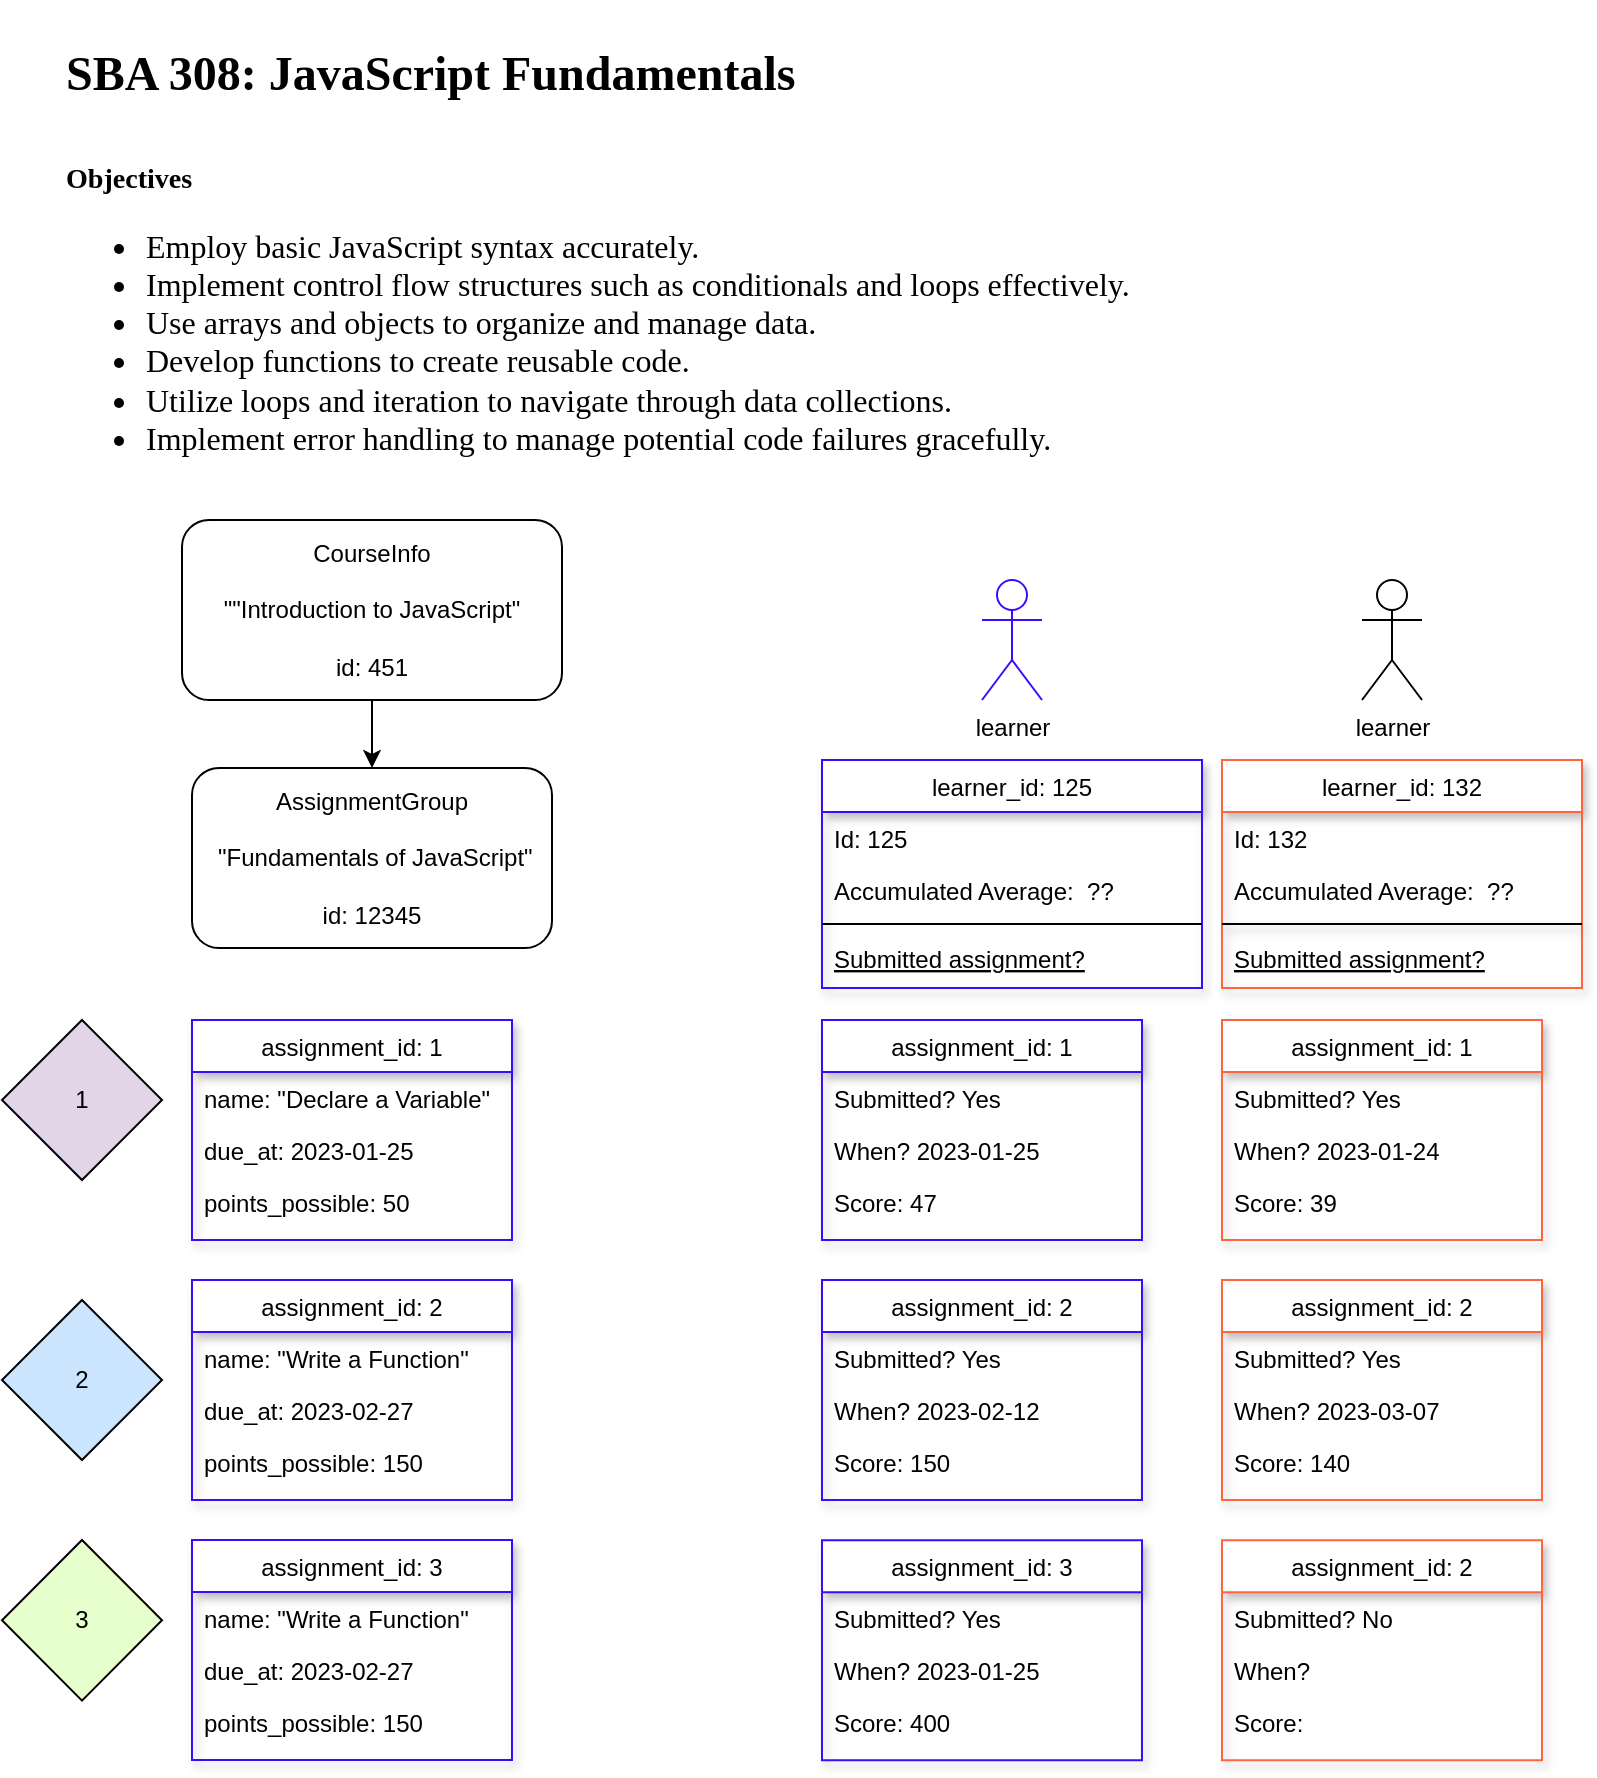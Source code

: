 <mxfile version="24.1.0" type="github">
  <diagram id="C5RBs43oDa-KdzZeNtuy" name="Page-1">
    <mxGraphModel dx="1084" dy="608" grid="1" gridSize="10" guides="1" tooltips="1" connect="1" arrows="1" fold="1" page="1" pageScale="1" pageWidth="827" pageHeight="1169" math="0" shadow="0">
      <root>
        <mxCell id="WIyWlLk6GJQsqaUBKTNV-0" />
        <mxCell id="WIyWlLk6GJQsqaUBKTNV-1" parent="WIyWlLk6GJQsqaUBKTNV-0" />
        <mxCell id="zkfFHV4jXpPFQw0GAbJ--6" value="learner_id: 125" style="swimlane;fontStyle=0;align=center;verticalAlign=top;childLayout=stackLayout;horizontal=1;startSize=26;horizontalStack=0;resizeParent=1;resizeLast=0;collapsible=1;marginBottom=0;rounded=0;shadow=1;strokeWidth=1;strokeColor=#3B0AFF;" parent="WIyWlLk6GJQsqaUBKTNV-1" vertex="1">
          <mxGeometry x="430" y="400" width="190" height="114" as="geometry">
            <mxRectangle x="130" y="380" width="160" height="26" as="alternateBounds" />
          </mxGeometry>
        </mxCell>
        <mxCell id="zkfFHV4jXpPFQw0GAbJ--7" value="Id: 125" style="text;align=left;verticalAlign=top;spacingLeft=4;spacingRight=4;overflow=hidden;rotatable=0;points=[[0,0.5],[1,0.5]];portConstraint=eastwest;" parent="zkfFHV4jXpPFQw0GAbJ--6" vertex="1">
          <mxGeometry y="26" width="190" height="26" as="geometry" />
        </mxCell>
        <mxCell id="zkfFHV4jXpPFQw0GAbJ--8" value="Accumulated Average:  ??" style="text;align=left;verticalAlign=top;spacingLeft=4;spacingRight=4;overflow=hidden;rotatable=0;points=[[0,0.5],[1,0.5]];portConstraint=eastwest;rounded=0;shadow=0;html=0;" parent="zkfFHV4jXpPFQw0GAbJ--6" vertex="1">
          <mxGeometry y="52" width="190" height="26" as="geometry" />
        </mxCell>
        <mxCell id="zkfFHV4jXpPFQw0GAbJ--9" value="" style="line;html=1;strokeWidth=1;align=left;verticalAlign=middle;spacingTop=-1;spacingLeft=3;spacingRight=3;rotatable=0;labelPosition=right;points=[];portConstraint=eastwest;" parent="zkfFHV4jXpPFQw0GAbJ--6" vertex="1">
          <mxGeometry y="78" width="190" height="8" as="geometry" />
        </mxCell>
        <mxCell id="zkfFHV4jXpPFQw0GAbJ--10" value="Submitted assignment?" style="text;align=left;verticalAlign=top;spacingLeft=4;spacingRight=4;overflow=hidden;rotatable=0;points=[[0,0.5],[1,0.5]];portConstraint=eastwest;fontStyle=4" parent="zkfFHV4jXpPFQw0GAbJ--6" vertex="1">
          <mxGeometry y="86" width="190" height="26" as="geometry" />
        </mxCell>
        <mxCell id="zkfFHV4jXpPFQw0GAbJ--17" value="assignment_id: 1" style="swimlane;fontStyle=0;align=center;verticalAlign=top;childLayout=stackLayout;horizontal=1;startSize=26;horizontalStack=0;resizeParent=1;resizeLast=0;collapsible=1;marginBottom=0;rounded=0;shadow=1;strokeWidth=1;strokeColor=#3B0AFF;" parent="WIyWlLk6GJQsqaUBKTNV-1" vertex="1">
          <mxGeometry x="430" y="530" width="160" height="110" as="geometry">
            <mxRectangle x="550" y="140" width="160" height="26" as="alternateBounds" />
          </mxGeometry>
        </mxCell>
        <mxCell id="zkfFHV4jXpPFQw0GAbJ--18" value="Submitted? Yes " style="text;align=left;verticalAlign=top;spacingLeft=4;spacingRight=4;overflow=hidden;rotatable=0;points=[[0,0.5],[1,0.5]];portConstraint=eastwest;" parent="zkfFHV4jXpPFQw0GAbJ--17" vertex="1">
          <mxGeometry y="26" width="160" height="26" as="geometry" />
        </mxCell>
        <mxCell id="zkfFHV4jXpPFQw0GAbJ--19" value="When? 2023-01-25" style="text;align=left;verticalAlign=top;spacingLeft=4;spacingRight=4;overflow=hidden;rotatable=0;points=[[0,0.5],[1,0.5]];portConstraint=eastwest;rounded=0;shadow=0;html=0;" parent="zkfFHV4jXpPFQw0GAbJ--17" vertex="1">
          <mxGeometry y="52" width="160" height="26" as="geometry" />
        </mxCell>
        <mxCell id="zkfFHV4jXpPFQw0GAbJ--20" value="Score: 47" style="text;align=left;verticalAlign=top;spacingLeft=4;spacingRight=4;overflow=hidden;rotatable=0;points=[[0,0.5],[1,0.5]];portConstraint=eastwest;rounded=0;shadow=0;html=0;" parent="zkfFHV4jXpPFQw0GAbJ--17" vertex="1">
          <mxGeometry y="78" width="160" height="26" as="geometry" />
        </mxCell>
        <mxCell id="cRikiMWn3mJX2DclfDXY-0" value="&lt;h1 style=&quot;color: rgb(0, 0, 0); font-family: Times; font-style: normal; font-variant-ligatures: normal; font-variant-caps: normal; letter-spacing: normal; orphans: 2; text-align: start; text-indent: 0px; text-transform: none; widows: 2; word-spacing: 0px; -webkit-text-stroke-width: 0px; white-space: normal; text-decoration-thickness: initial; text-decoration-style: initial; text-decoration-color: initial;&quot;&gt;SBA 308: JavaScript Fundamentals&lt;/h1&gt;" style="text;whiteSpace=wrap;html=1;" vertex="1" parent="WIyWlLk6GJQsqaUBKTNV-1">
          <mxGeometry x="50" y="20" width="370" height="60" as="geometry" />
        </mxCell>
        <mxCell id="cRikiMWn3mJX2DclfDXY-1" value="&lt;h3 style=&quot;color: rgb(0, 0, 0); font-family: Times; font-style: normal; font-variant-ligatures: normal; font-variant-caps: normal; letter-spacing: normal; orphans: 2; text-align: start; text-indent: 0px; text-transform: none; widows: 2; word-spacing: 0px; -webkit-text-stroke-width: 0px; white-space: normal; text-decoration-thickness: initial; text-decoration-style: initial; text-decoration-color: initial;&quot;&gt;Objectives&lt;/h3&gt;&lt;ul style=&quot;color: rgb(0, 0, 0); font-family: Times; font-size: medium; font-style: normal; font-variant-ligatures: normal; font-variant-caps: normal; font-weight: 400; letter-spacing: normal; orphans: 2; text-align: start; text-indent: 0px; text-transform: none; widows: 2; word-spacing: 0px; -webkit-text-stroke-width: 0px; white-space: normal; text-decoration-thickness: initial; text-decoration-style: initial; text-decoration-color: initial;&quot;&gt;&lt;li&gt;Employ basic JavaScript syntax accurately.&lt;/li&gt;&lt;li&gt;Implement control flow structures such as conditionals and loops effectively.&lt;/li&gt;&lt;li&gt;Use arrays and objects to organize and manage data.&lt;/li&gt;&lt;li&gt;Develop functions to create reusable code.&lt;/li&gt;&lt;li&gt;Utilize loops and iteration to navigate through data collections.&lt;/li&gt;&lt;li&gt;Implement error handling to manage potential code failures gracefully.&lt;/li&gt;&lt;/ul&gt;" style="text;whiteSpace=wrap;html=1;" vertex="1" parent="WIyWlLk6GJQsqaUBKTNV-1">
          <mxGeometry x="50" y="80" width="560" height="190" as="geometry" />
        </mxCell>
        <mxCell id="cRikiMWn3mJX2DclfDXY-7" value="learner" style="shape=umlActor;verticalLabelPosition=bottom;verticalAlign=top;html=1;outlineConnect=0;strokeColor=#3B0AFF;" vertex="1" parent="WIyWlLk6GJQsqaUBKTNV-1">
          <mxGeometry x="510" y="310" width="30" height="60" as="geometry" />
        </mxCell>
        <mxCell id="cRikiMWn3mJX2DclfDXY-8" value="learner_id: 132" style="swimlane;fontStyle=0;align=center;verticalAlign=top;childLayout=stackLayout;horizontal=1;startSize=26;horizontalStack=0;resizeParent=1;resizeLast=0;collapsible=1;marginBottom=0;rounded=0;shadow=1;strokeWidth=1;strokeColor=#FF643D;" vertex="1" parent="WIyWlLk6GJQsqaUBKTNV-1">
          <mxGeometry x="630" y="400" width="180" height="114" as="geometry">
            <mxRectangle x="130" y="380" width="160" height="26" as="alternateBounds" />
          </mxGeometry>
        </mxCell>
        <mxCell id="cRikiMWn3mJX2DclfDXY-9" value="Id: 132" style="text;align=left;verticalAlign=top;spacingLeft=4;spacingRight=4;overflow=hidden;rotatable=0;points=[[0,0.5],[1,0.5]];portConstraint=eastwest;shadow=1;" vertex="1" parent="cRikiMWn3mJX2DclfDXY-8">
          <mxGeometry y="26" width="180" height="26" as="geometry" />
        </mxCell>
        <mxCell id="cRikiMWn3mJX2DclfDXY-10" value="Accumulated Average:  ??" style="text;align=left;verticalAlign=top;spacingLeft=4;spacingRight=4;overflow=hidden;rotatable=0;points=[[0,0.5],[1,0.5]];portConstraint=eastwest;rounded=0;shadow=1;html=0;" vertex="1" parent="cRikiMWn3mJX2DclfDXY-8">
          <mxGeometry y="52" width="180" height="26" as="geometry" />
        </mxCell>
        <mxCell id="cRikiMWn3mJX2DclfDXY-11" value="" style="line;html=1;strokeWidth=1;align=left;verticalAlign=middle;spacingTop=-1;spacingLeft=3;spacingRight=3;rotatable=0;labelPosition=right;points=[];portConstraint=eastwest;shadow=1;" vertex="1" parent="cRikiMWn3mJX2DclfDXY-8">
          <mxGeometry y="78" width="180" height="8" as="geometry" />
        </mxCell>
        <mxCell id="cRikiMWn3mJX2DclfDXY-12" value="Submitted assignment?" style="text;align=left;verticalAlign=top;spacingLeft=4;spacingRight=4;overflow=hidden;rotatable=0;points=[[0,0.5],[1,0.5]];portConstraint=eastwest;fontStyle=4;shadow=1;" vertex="1" parent="cRikiMWn3mJX2DclfDXY-8">
          <mxGeometry y="86" width="180" height="26" as="geometry" />
        </mxCell>
        <mxCell id="cRikiMWn3mJX2DclfDXY-13" value="1" style="rhombus;whiteSpace=wrap;html=1;fillColor=#E1D5E7;" vertex="1" parent="WIyWlLk6GJQsqaUBKTNV-1">
          <mxGeometry x="20" y="530" width="80" height="80" as="geometry" />
        </mxCell>
        <mxCell id="cRikiMWn3mJX2DclfDXY-14" value="AssignmentGroup&lt;div&gt;&lt;br&gt;&lt;/div&gt;&lt;div&gt;&lt;span style=&quot;font-size: 12px;&quot;&gt;&amp;nbsp;&quot;Fundamentals of JavaScript&quot;&lt;/span&gt;&lt;/div&gt;&lt;div&gt;&lt;br&gt;&lt;div&gt;&lt;span style=&quot;font-size: 12px;&quot;&gt;id: 12345&lt;/span&gt;&lt;br&gt;&lt;/div&gt;&lt;/div&gt;" style="rounded=1;whiteSpace=wrap;html=1;" vertex="1" parent="WIyWlLk6GJQsqaUBKTNV-1">
          <mxGeometry x="115" y="404" width="180" height="90" as="geometry" />
        </mxCell>
        <mxCell id="cRikiMWn3mJX2DclfDXY-20" value="" style="edgeStyle=orthogonalEdgeStyle;rounded=0;orthogonalLoop=1;jettySize=auto;html=1;" edge="1" parent="WIyWlLk6GJQsqaUBKTNV-1" source="cRikiMWn3mJX2DclfDXY-15" target="cRikiMWn3mJX2DclfDXY-14">
          <mxGeometry relative="1" as="geometry" />
        </mxCell>
        <mxCell id="cRikiMWn3mJX2DclfDXY-15" value="&lt;div&gt;CourseInfo&lt;/div&gt;&lt;div&gt;&lt;br&gt;&lt;/div&gt;&lt;div&gt;&quot;&quot;Introduction to JavaScript&quot;&lt;/div&gt;&lt;div&gt;&lt;br&gt;&lt;div&gt;&lt;span style=&quot;font-size: 12px;&quot;&gt;id: 451&lt;/span&gt;&lt;br&gt;&lt;/div&gt;&lt;/div&gt;" style="rounded=1;whiteSpace=wrap;html=1;" vertex="1" parent="WIyWlLk6GJQsqaUBKTNV-1">
          <mxGeometry x="110" y="280" width="190" height="90" as="geometry" />
        </mxCell>
        <mxCell id="cRikiMWn3mJX2DclfDXY-16" value="2" style="rhombus;whiteSpace=wrap;html=1;fillColor=#CCE5FF;" vertex="1" parent="WIyWlLk6GJQsqaUBKTNV-1">
          <mxGeometry x="20" y="670" width="80" height="80" as="geometry" />
        </mxCell>
        <mxCell id="cRikiMWn3mJX2DclfDXY-17" value="3" style="rhombus;whiteSpace=wrap;html=1;fillColor=#E6FFCC;" vertex="1" parent="WIyWlLk6GJQsqaUBKTNV-1">
          <mxGeometry x="20" y="790" width="80" height="80.3" as="geometry" />
        </mxCell>
        <mxCell id="cRikiMWn3mJX2DclfDXY-27" value="learner" style="shape=umlActor;verticalLabelPosition=bottom;verticalAlign=top;html=1;outlineConnect=0;" vertex="1" parent="WIyWlLk6GJQsqaUBKTNV-1">
          <mxGeometry x="700" y="310" width="30" height="60" as="geometry" />
        </mxCell>
        <mxCell id="cRikiMWn3mJX2DclfDXY-29" value="assignment_id: 2" style="swimlane;fontStyle=0;align=center;verticalAlign=top;childLayout=stackLayout;horizontal=1;startSize=26;horizontalStack=0;resizeParent=1;resizeLast=0;collapsible=1;marginBottom=0;rounded=0;shadow=1;strokeWidth=1;strokeColor=#3B0AFF;" vertex="1" parent="WIyWlLk6GJQsqaUBKTNV-1">
          <mxGeometry x="430" y="660" width="160" height="110" as="geometry">
            <mxRectangle x="550" y="140" width="160" height="26" as="alternateBounds" />
          </mxGeometry>
        </mxCell>
        <mxCell id="cRikiMWn3mJX2DclfDXY-30" value="Submitted? Yes " style="text;align=left;verticalAlign=top;spacingLeft=4;spacingRight=4;overflow=hidden;rotatable=0;points=[[0,0.5],[1,0.5]];portConstraint=eastwest;" vertex="1" parent="cRikiMWn3mJX2DclfDXY-29">
          <mxGeometry y="26" width="160" height="26" as="geometry" />
        </mxCell>
        <mxCell id="cRikiMWn3mJX2DclfDXY-31" value="When? 2023-02-12" style="text;align=left;verticalAlign=top;spacingLeft=4;spacingRight=4;overflow=hidden;rotatable=0;points=[[0,0.5],[1,0.5]];portConstraint=eastwest;rounded=0;shadow=0;html=0;" vertex="1" parent="cRikiMWn3mJX2DclfDXY-29">
          <mxGeometry y="52" width="160" height="26" as="geometry" />
        </mxCell>
        <mxCell id="cRikiMWn3mJX2DclfDXY-32" value="Score: 150" style="text;align=left;verticalAlign=top;spacingLeft=4;spacingRight=4;overflow=hidden;rotatable=0;points=[[0,0.5],[1,0.5]];portConstraint=eastwest;rounded=0;shadow=0;html=0;" vertex="1" parent="cRikiMWn3mJX2DclfDXY-29">
          <mxGeometry y="78" width="160" height="26" as="geometry" />
        </mxCell>
        <mxCell id="cRikiMWn3mJX2DclfDXY-33" value="assignment_id: 3" style="swimlane;fontStyle=0;align=center;verticalAlign=top;childLayout=stackLayout;horizontal=1;startSize=26;horizontalStack=0;resizeParent=1;resizeLast=0;collapsible=1;marginBottom=0;rounded=0;shadow=1;strokeWidth=1;strokeColor=#3B0AFF;" vertex="1" parent="WIyWlLk6GJQsqaUBKTNV-1">
          <mxGeometry x="430" y="790.15" width="160" height="110" as="geometry">
            <mxRectangle x="550" y="140" width="160" height="26" as="alternateBounds" />
          </mxGeometry>
        </mxCell>
        <mxCell id="cRikiMWn3mJX2DclfDXY-34" value="Submitted? Yes " style="text;align=left;verticalAlign=top;spacingLeft=4;spacingRight=4;overflow=hidden;rotatable=0;points=[[0,0.5],[1,0.5]];portConstraint=eastwest;" vertex="1" parent="cRikiMWn3mJX2DclfDXY-33">
          <mxGeometry y="26" width="160" height="26" as="geometry" />
        </mxCell>
        <mxCell id="cRikiMWn3mJX2DclfDXY-35" value="When? 2023-01-25" style="text;align=left;verticalAlign=top;spacingLeft=4;spacingRight=4;overflow=hidden;rotatable=0;points=[[0,0.5],[1,0.5]];portConstraint=eastwest;rounded=0;shadow=0;html=0;" vertex="1" parent="cRikiMWn3mJX2DclfDXY-33">
          <mxGeometry y="52" width="160" height="26" as="geometry" />
        </mxCell>
        <mxCell id="cRikiMWn3mJX2DclfDXY-36" value="Score: 400" style="text;align=left;verticalAlign=top;spacingLeft=4;spacingRight=4;overflow=hidden;rotatable=0;points=[[0,0.5],[1,0.5]];portConstraint=eastwest;rounded=0;shadow=0;html=0;" vertex="1" parent="cRikiMWn3mJX2DclfDXY-33">
          <mxGeometry y="78" width="160" height="26" as="geometry" />
        </mxCell>
        <mxCell id="cRikiMWn3mJX2DclfDXY-37" value="assignment_id: 1" style="swimlane;fontStyle=0;align=center;verticalAlign=top;childLayout=stackLayout;horizontal=1;startSize=26;horizontalStack=0;resizeParent=1;resizeLast=0;collapsible=1;marginBottom=0;rounded=0;shadow=1;strokeWidth=1;strokeColor=#FF643D;" vertex="1" parent="WIyWlLk6GJQsqaUBKTNV-1">
          <mxGeometry x="630" y="530" width="160" height="110" as="geometry">
            <mxRectangle x="550" y="140" width="160" height="26" as="alternateBounds" />
          </mxGeometry>
        </mxCell>
        <mxCell id="cRikiMWn3mJX2DclfDXY-38" value="Submitted? Yes " style="text;align=left;verticalAlign=top;spacingLeft=4;spacingRight=4;overflow=hidden;rotatable=0;points=[[0,0.5],[1,0.5]];portConstraint=eastwest;shadow=1;" vertex="1" parent="cRikiMWn3mJX2DclfDXY-37">
          <mxGeometry y="26" width="160" height="26" as="geometry" />
        </mxCell>
        <mxCell id="cRikiMWn3mJX2DclfDXY-39" value="When? 2023-01-24" style="text;align=left;verticalAlign=top;spacingLeft=4;spacingRight=4;overflow=hidden;rotatable=0;points=[[0,0.5],[1,0.5]];portConstraint=eastwest;rounded=0;shadow=1;html=0;" vertex="1" parent="cRikiMWn3mJX2DclfDXY-37">
          <mxGeometry y="52" width="160" height="26" as="geometry" />
        </mxCell>
        <mxCell id="cRikiMWn3mJX2DclfDXY-40" value="Score: 39" style="text;align=left;verticalAlign=top;spacingLeft=4;spacingRight=4;overflow=hidden;rotatable=0;points=[[0,0.5],[1,0.5]];portConstraint=eastwest;rounded=0;shadow=1;html=0;" vertex="1" parent="cRikiMWn3mJX2DclfDXY-37">
          <mxGeometry y="78" width="160" height="26" as="geometry" />
        </mxCell>
        <mxCell id="cRikiMWn3mJX2DclfDXY-41" value="assignment_id: 2" style="swimlane;fontStyle=0;align=center;verticalAlign=top;childLayout=stackLayout;horizontal=1;startSize=26;horizontalStack=0;resizeParent=1;resizeLast=0;collapsible=1;marginBottom=0;rounded=0;shadow=1;strokeWidth=1;strokeColor=#FF643D;" vertex="1" parent="WIyWlLk6GJQsqaUBKTNV-1">
          <mxGeometry x="630" y="660" width="160" height="110" as="geometry">
            <mxRectangle x="550" y="140" width="160" height="26" as="alternateBounds" />
          </mxGeometry>
        </mxCell>
        <mxCell id="cRikiMWn3mJX2DclfDXY-42" value="Submitted? Yes " style="text;align=left;verticalAlign=top;spacingLeft=4;spacingRight=4;overflow=hidden;rotatable=0;points=[[0,0.5],[1,0.5]];portConstraint=eastwest;shadow=1;" vertex="1" parent="cRikiMWn3mJX2DclfDXY-41">
          <mxGeometry y="26" width="160" height="26" as="geometry" />
        </mxCell>
        <mxCell id="cRikiMWn3mJX2DclfDXY-43" value="When? 2023-03-07" style="text;align=left;verticalAlign=top;spacingLeft=4;spacingRight=4;overflow=hidden;rotatable=0;points=[[0,0.5],[1,0.5]];portConstraint=eastwest;rounded=0;shadow=1;html=0;" vertex="1" parent="cRikiMWn3mJX2DclfDXY-41">
          <mxGeometry y="52" width="160" height="26" as="geometry" />
        </mxCell>
        <mxCell id="cRikiMWn3mJX2DclfDXY-44" value="Score: 140" style="text;align=left;verticalAlign=top;spacingLeft=4;spacingRight=4;overflow=hidden;rotatable=0;points=[[0,0.5],[1,0.5]];portConstraint=eastwest;rounded=0;shadow=1;html=0;" vertex="1" parent="cRikiMWn3mJX2DclfDXY-41">
          <mxGeometry y="78" width="160" height="26" as="geometry" />
        </mxCell>
        <mxCell id="cRikiMWn3mJX2DclfDXY-45" value="assignment_id: 2" style="swimlane;fontStyle=0;align=center;verticalAlign=top;childLayout=stackLayout;horizontal=1;startSize=26;horizontalStack=0;resizeParent=1;resizeLast=0;collapsible=1;marginBottom=0;rounded=0;shadow=1;strokeWidth=1;strokeColor=#FF643D;" vertex="1" parent="WIyWlLk6GJQsqaUBKTNV-1">
          <mxGeometry x="630" y="790.15" width="160" height="110" as="geometry">
            <mxRectangle x="550" y="140" width="160" height="26" as="alternateBounds" />
          </mxGeometry>
        </mxCell>
        <mxCell id="cRikiMWn3mJX2DclfDXY-46" value="Submitted? No " style="text;align=left;verticalAlign=top;spacingLeft=4;spacingRight=4;overflow=hidden;rotatable=0;points=[[0,0.5],[1,0.5]];portConstraint=eastwest;shadow=1;" vertex="1" parent="cRikiMWn3mJX2DclfDXY-45">
          <mxGeometry y="26" width="160" height="26" as="geometry" />
        </mxCell>
        <mxCell id="cRikiMWn3mJX2DclfDXY-47" value="When?" style="text;align=left;verticalAlign=top;spacingLeft=4;spacingRight=4;overflow=hidden;rotatable=0;points=[[0,0.5],[1,0.5]];portConstraint=eastwest;rounded=0;shadow=1;html=0;" vertex="1" parent="cRikiMWn3mJX2DclfDXY-45">
          <mxGeometry y="52" width="160" height="26" as="geometry" />
        </mxCell>
        <mxCell id="cRikiMWn3mJX2DclfDXY-48" value="Score: " style="text;align=left;verticalAlign=top;spacingLeft=4;spacingRight=4;overflow=hidden;rotatable=0;points=[[0,0.5],[1,0.5]];portConstraint=eastwest;rounded=0;shadow=1;html=0;" vertex="1" parent="cRikiMWn3mJX2DclfDXY-45">
          <mxGeometry y="78" width="160" height="26" as="geometry" />
        </mxCell>
        <mxCell id="cRikiMWn3mJX2DclfDXY-49" value="assignment_id: 1" style="swimlane;fontStyle=0;align=center;verticalAlign=top;childLayout=stackLayout;horizontal=1;startSize=26;horizontalStack=0;resizeParent=1;resizeLast=0;collapsible=1;marginBottom=0;rounded=0;shadow=1;strokeWidth=1;strokeColor=#3B0AFF;" vertex="1" parent="WIyWlLk6GJQsqaUBKTNV-1">
          <mxGeometry x="115" y="530" width="160" height="110" as="geometry">
            <mxRectangle x="550" y="140" width="160" height="26" as="alternateBounds" />
          </mxGeometry>
        </mxCell>
        <mxCell id="cRikiMWn3mJX2DclfDXY-50" value="name: &quot;Declare a Variable&quot;" style="text;align=left;verticalAlign=top;spacingLeft=4;spacingRight=4;overflow=hidden;rotatable=0;points=[[0,0.5],[1,0.5]];portConstraint=eastwest;" vertex="1" parent="cRikiMWn3mJX2DclfDXY-49">
          <mxGeometry y="26" width="160" height="26" as="geometry" />
        </mxCell>
        <mxCell id="cRikiMWn3mJX2DclfDXY-51" value="due_at: 2023-01-25" style="text;align=left;verticalAlign=top;spacingLeft=4;spacingRight=4;overflow=hidden;rotatable=0;points=[[0,0.5],[1,0.5]];portConstraint=eastwest;rounded=0;shadow=0;html=0;" vertex="1" parent="cRikiMWn3mJX2DclfDXY-49">
          <mxGeometry y="52" width="160" height="26" as="geometry" />
        </mxCell>
        <mxCell id="cRikiMWn3mJX2DclfDXY-52" value="points_possible: 50" style="text;align=left;verticalAlign=top;spacingLeft=4;spacingRight=4;overflow=hidden;rotatable=0;points=[[0,0.5],[1,0.5]];portConstraint=eastwest;rounded=0;shadow=0;html=0;" vertex="1" parent="cRikiMWn3mJX2DclfDXY-49">
          <mxGeometry y="78" width="160" height="26" as="geometry" />
        </mxCell>
        <mxCell id="cRikiMWn3mJX2DclfDXY-53" value="assignment_id: 2" style="swimlane;fontStyle=0;align=center;verticalAlign=top;childLayout=stackLayout;horizontal=1;startSize=26;horizontalStack=0;resizeParent=1;resizeLast=0;collapsible=1;marginBottom=0;rounded=0;shadow=1;strokeWidth=1;strokeColor=#3B0AFF;" vertex="1" parent="WIyWlLk6GJQsqaUBKTNV-1">
          <mxGeometry x="115" y="660" width="160" height="110" as="geometry">
            <mxRectangle x="550" y="140" width="160" height="26" as="alternateBounds" />
          </mxGeometry>
        </mxCell>
        <mxCell id="cRikiMWn3mJX2DclfDXY-54" value="name: &quot;Write a Function&quot;" style="text;align=left;verticalAlign=top;spacingLeft=4;spacingRight=4;overflow=hidden;rotatable=0;points=[[0,0.5],[1,0.5]];portConstraint=eastwest;" vertex="1" parent="cRikiMWn3mJX2DclfDXY-53">
          <mxGeometry y="26" width="160" height="26" as="geometry" />
        </mxCell>
        <mxCell id="cRikiMWn3mJX2DclfDXY-55" value="due_at: 2023-02-27" style="text;align=left;verticalAlign=top;spacingLeft=4;spacingRight=4;overflow=hidden;rotatable=0;points=[[0,0.5],[1,0.5]];portConstraint=eastwest;rounded=0;shadow=0;html=0;" vertex="1" parent="cRikiMWn3mJX2DclfDXY-53">
          <mxGeometry y="52" width="160" height="26" as="geometry" />
        </mxCell>
        <mxCell id="cRikiMWn3mJX2DclfDXY-56" value="points_possible: 150" style="text;align=left;verticalAlign=top;spacingLeft=4;spacingRight=4;overflow=hidden;rotatable=0;points=[[0,0.5],[1,0.5]];portConstraint=eastwest;rounded=0;shadow=0;html=0;" vertex="1" parent="cRikiMWn3mJX2DclfDXY-53">
          <mxGeometry y="78" width="160" height="26" as="geometry" />
        </mxCell>
        <mxCell id="cRikiMWn3mJX2DclfDXY-57" value="assignment_id: 3" style="swimlane;fontStyle=0;align=center;verticalAlign=top;childLayout=stackLayout;horizontal=1;startSize=26;horizontalStack=0;resizeParent=1;resizeLast=0;collapsible=1;marginBottom=0;rounded=0;shadow=1;strokeWidth=1;strokeColor=#3B0AFF;" vertex="1" parent="WIyWlLk6GJQsqaUBKTNV-1">
          <mxGeometry x="115" y="790" width="160" height="110" as="geometry">
            <mxRectangle x="550" y="140" width="160" height="26" as="alternateBounds" />
          </mxGeometry>
        </mxCell>
        <mxCell id="cRikiMWn3mJX2DclfDXY-58" value="name: &quot;Write a Function&quot;" style="text;align=left;verticalAlign=top;spacingLeft=4;spacingRight=4;overflow=hidden;rotatable=0;points=[[0,0.5],[1,0.5]];portConstraint=eastwest;" vertex="1" parent="cRikiMWn3mJX2DclfDXY-57">
          <mxGeometry y="26" width="160" height="26" as="geometry" />
        </mxCell>
        <mxCell id="cRikiMWn3mJX2DclfDXY-59" value="due_at: 2023-02-27" style="text;align=left;verticalAlign=top;spacingLeft=4;spacingRight=4;overflow=hidden;rotatable=0;points=[[0,0.5],[1,0.5]];portConstraint=eastwest;rounded=0;shadow=0;html=0;" vertex="1" parent="cRikiMWn3mJX2DclfDXY-57">
          <mxGeometry y="52" width="160" height="26" as="geometry" />
        </mxCell>
        <mxCell id="cRikiMWn3mJX2DclfDXY-60" value="points_possible: 150" style="text;align=left;verticalAlign=top;spacingLeft=4;spacingRight=4;overflow=hidden;rotatable=0;points=[[0,0.5],[1,0.5]];portConstraint=eastwest;rounded=0;shadow=0;html=0;" vertex="1" parent="cRikiMWn3mJX2DclfDXY-57">
          <mxGeometry y="78" width="160" height="26" as="geometry" />
        </mxCell>
      </root>
    </mxGraphModel>
  </diagram>
</mxfile>
